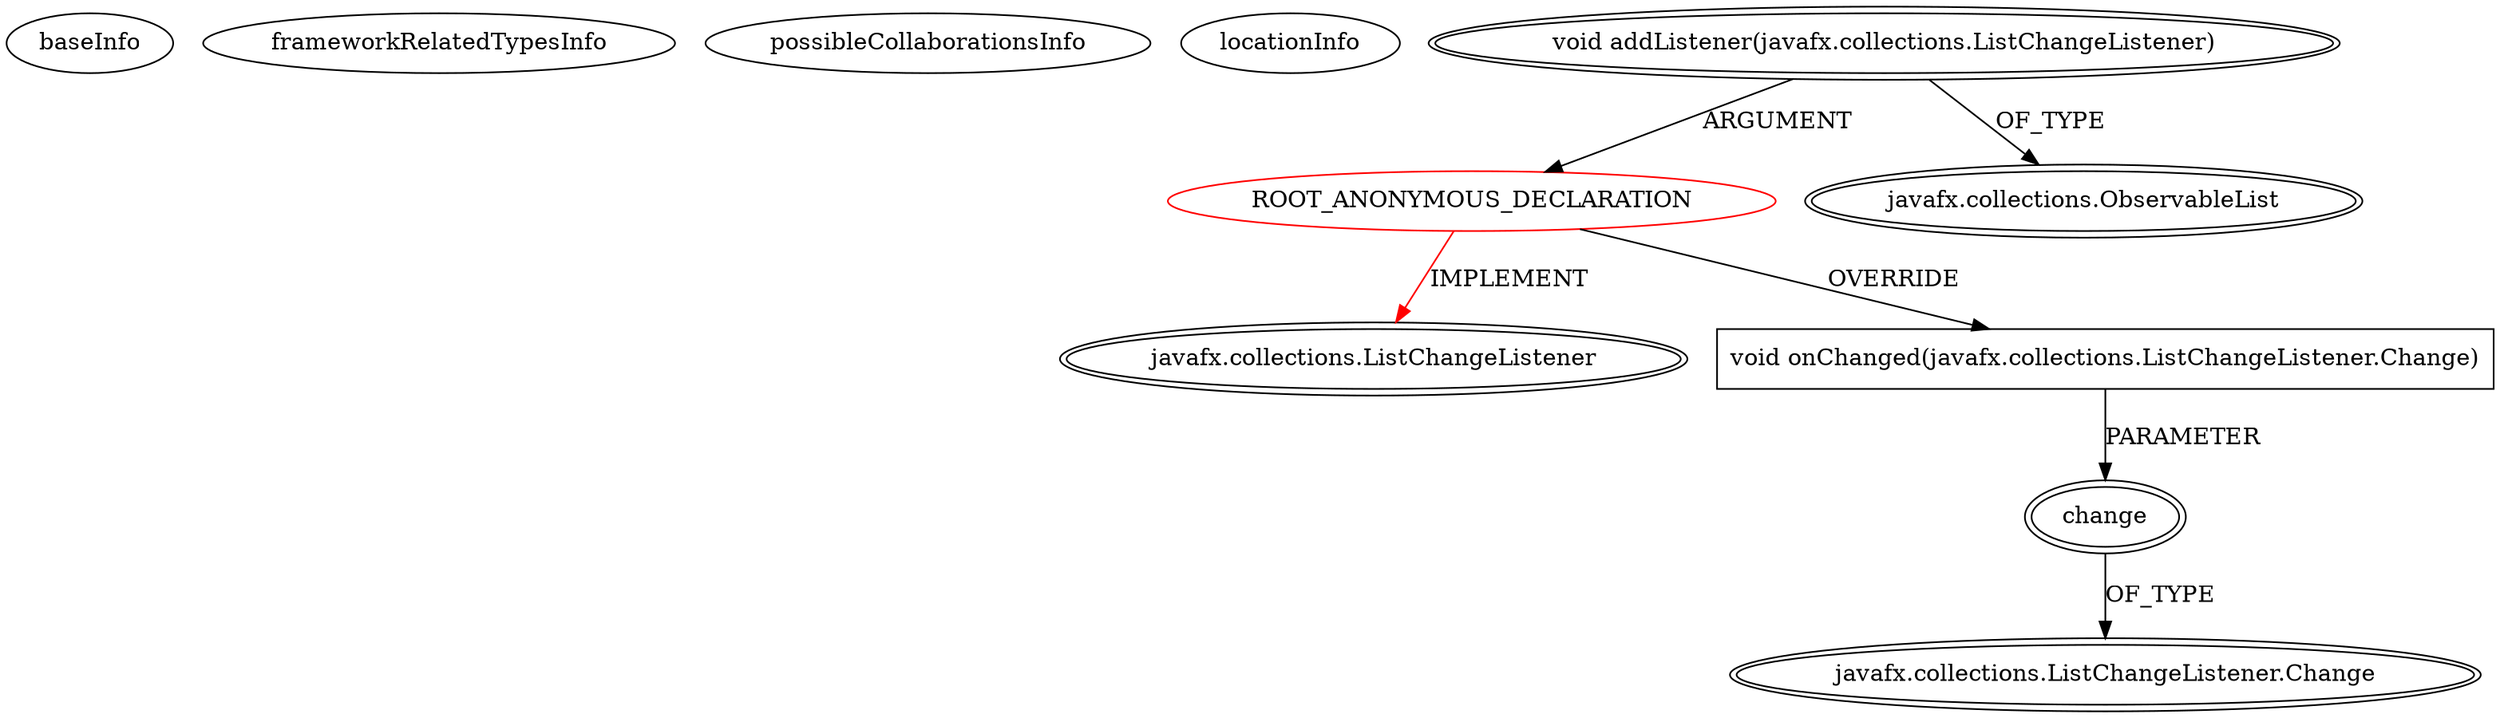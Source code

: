 digraph {
baseInfo[graphId=2094,category="extension_graph",isAnonymous=true,possibleRelation=false]
frameworkRelatedTypesInfo[0="javafx.collections.ListChangeListener"]
possibleCollaborationsInfo[]
locationInfo[projectName="bianconejo-CEFX",filePath="/bianconejo-CEFX/CEFX-master/src/cefx/CECommandeController.java",contextSignature="void initialize(java.net.URL,java.util.ResourceBundle)",graphId="2094"]
0[label="ROOT_ANONYMOUS_DECLARATION",vertexType="ROOT_ANONYMOUS_DECLARATION",isFrameworkType=false,color=red]
1[label="javafx.collections.ListChangeListener",vertexType="FRAMEWORK_INTERFACE_TYPE",isFrameworkType=true,peripheries=2]
2[label="void addListener(javafx.collections.ListChangeListener)",vertexType="OUTSIDE_CALL",isFrameworkType=true,peripheries=2]
3[label="javafx.collections.ObservableList",vertexType="FRAMEWORK_INTERFACE_TYPE",isFrameworkType=true,peripheries=2]
4[label="void onChanged(javafx.collections.ListChangeListener.Change)",vertexType="OVERRIDING_METHOD_DECLARATION",isFrameworkType=false,shape=box]
5[label="change",vertexType="PARAMETER_DECLARATION",isFrameworkType=true,peripheries=2]
6[label="javafx.collections.ListChangeListener.Change",vertexType="FRAMEWORK_CLASS_TYPE",isFrameworkType=true,peripheries=2]
0->1[label="IMPLEMENT",color=red]
2->0[label="ARGUMENT"]
2->3[label="OF_TYPE"]
0->4[label="OVERRIDE"]
5->6[label="OF_TYPE"]
4->5[label="PARAMETER"]
}
